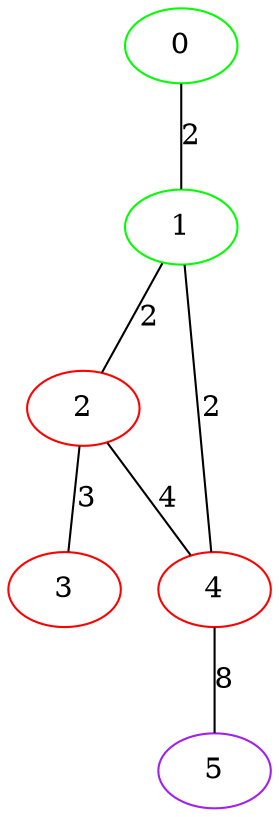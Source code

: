 graph "" {
0 [color=green, weight=2];
1 [color=green, weight=2];
2 [color=red, weight=1];
3 [color=red, weight=1];
4 [color=red, weight=1];
5 [color=purple, weight=4];
0 -- 1  [key=0, label=2];
1 -- 2  [key=0, label=2];
1 -- 4  [key=0, label=2];
2 -- 3  [key=0, label=3];
2 -- 4  [key=0, label=4];
4 -- 5  [key=0, label=8];
}
